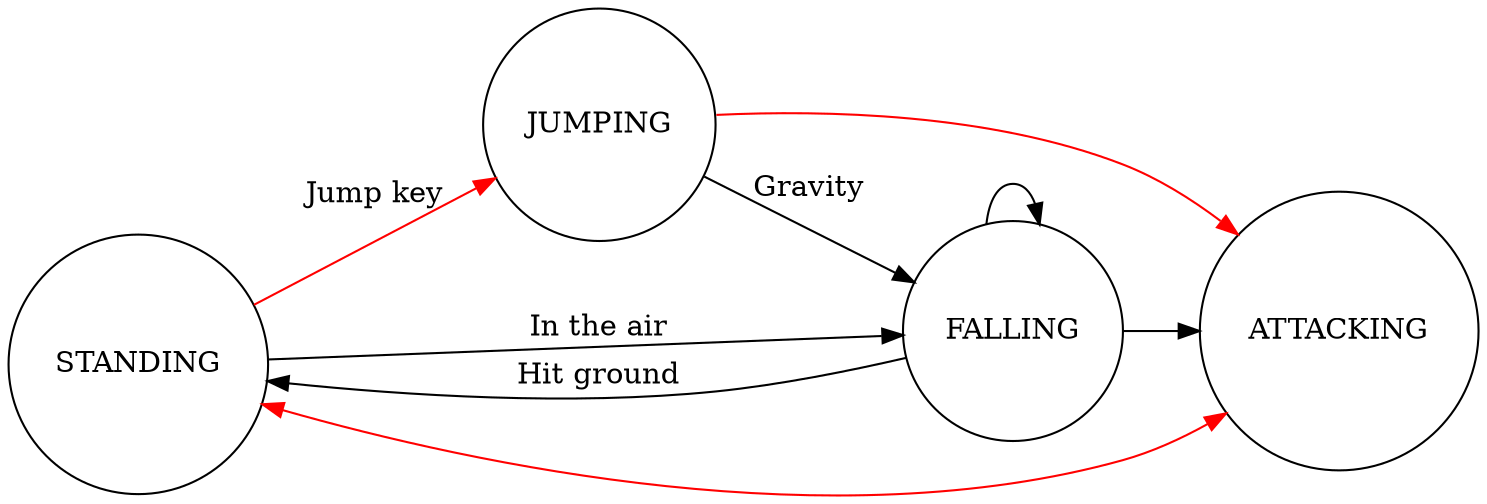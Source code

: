 digraph finite_state_machine {
		rankdir=LR;
		splines=true
		overlap=scalexy;
    node [shape = circle label = "STANDING" ]; S
		node [shape = circle label = "FALLING"  ]; F
		node [shape = circle label = "JUMPING"  ]; J
		node [shape = circle label = "ATTACKING"  ]; A
		S -> J [ label = "Jump key" color="red"]
		S -> F [ label = "In the air" ]
		F -> S [ label = "Hit ground" ]
		J -> F [ label = "Gravity" ]
		F -> F
		S -> A [ dir = "both" color="red"]
		F -> A
		J -> A [ color="red"] 
}